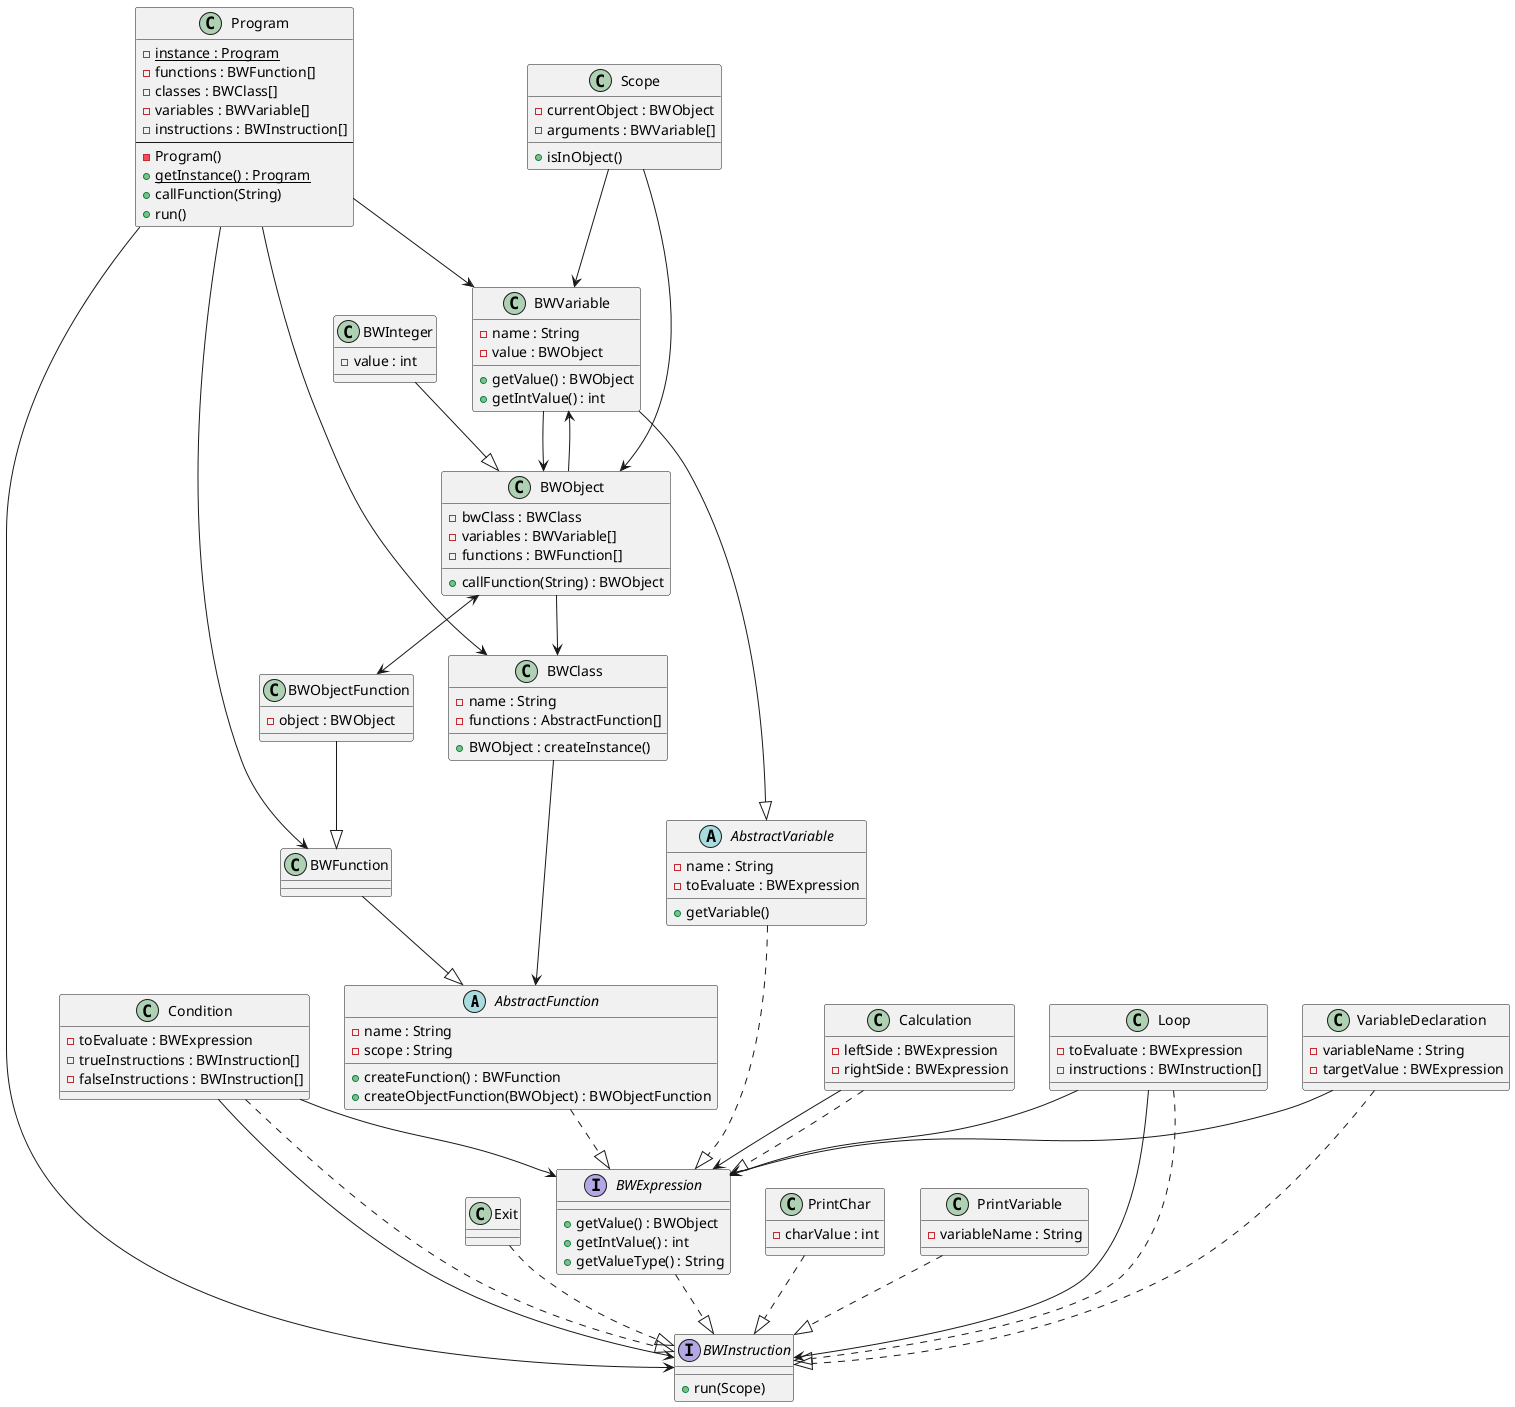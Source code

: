 @startuml

abstract class AbstractFunction {
    - name : String
    - scope : String
    + createFunction() : BWFunction
    + createObjectFunction(BWObject) : BWObjectFunction
}
abstract class AbstractVariable {
    - name : String
    - toEvaluate : BWExpression
    + getVariable()
}
class BWClass {
    - name : String
    - functions : AbstractFunction[]
    + BWObject : createInstance()
}
interface BWExpression {
    + getValue() : BWObject
    + getIntValue() : int
    + getValueType() : String
}
interface BWInstruction {
    + run(Scope)
}
class BWFunction {
}
class BWInteger {
    - value : int
}
class BWObject {
    - bwClass : BWClass
    - variables : BWVariable[]
    - functions : BWFunction[]
    + callFunction(String) : BWObject
}
class BWObjectFunction {
    - object : BWObject
}
class BWVariable {
    - name : String
    - value : BWObject
    + getValue() : BWObject
    + getIntValue() : int
}
class Calculation {
    - leftSide : BWExpression
    - rightSide : BWExpression
}
class Condition {
    - toEvaluate : BWExpression
    - trueInstructions : BWInstruction[]
    - falseInstructions : BWInstruction[]
}
class Exit {
}
class Loop {
    - toEvaluate : BWExpression
    - instructions : BWInstruction[]
}
class PrintChar {
    - charValue : int
}
class PrintVariable {
    - variableName : String
}
class Program {
    - {static} instance : Program
    - functions : BWFunction[]
    - classes : BWClass[]
    - variables : BWVariable[]
    - instructions : BWInstruction[]
    --
    - Program()
    + {static} getInstance() : Program
    + callFunction(String)
    + run()
}
class Scope {
    - currentObject : BWObject
    - arguments : BWVariable[]
    + isInObject()
}
class VariableDeclaration {
    - variableName : String
    - targetValue : BWExpression
}

Program --> BWFunction
Program --> BWClass
Program --> BWVariable
Program --> BWInstruction

Scope --> BWObject
Scope --> BWVariable

BWClass --> AbstractFunction

BWObject --> BWClass
BWObject <--> BWObjectFunction
BWObject --> BWVariable

BWVariable --> BWObject

VariableDeclaration --> BWExpression

Calculation --> BWExpression

Condition --> BWExpression
Condition --> BWInstruction

Loop --> BWExpression
Loop --> BWInstruction

BWExpression ..|> BWInstruction
AbstractFunction ..|> BWExpression
BWFunction --|> AbstractFunction
BWObjectFunction --|> BWFunction
AbstractVariable ..|> BWExpression
BWVariable --|> AbstractVariable
BWInteger --|> BWObject

Calculation ..|> BWExpression

VariableDeclaration ..|> BWInstruction
PrintVariable ..|> BWInstruction
PrintChar ..|> BWInstruction
Exit ..|> BWInstruction
Condition ..|> BWInstruction
Loop ..|> BWInstruction

@enduml